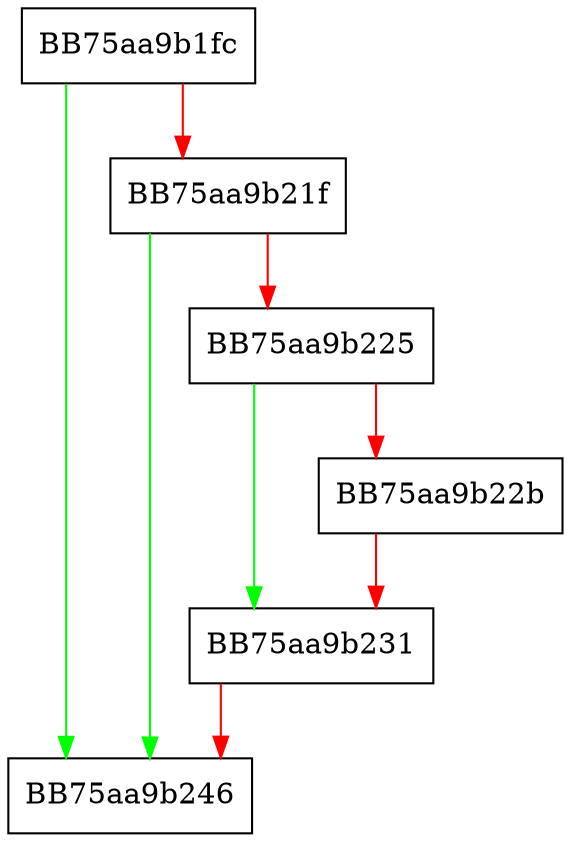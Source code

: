 digraph Hook_runpack_to_vfo {
  node [shape="box"];
  graph [splines=ortho];
  BB75aa9b1fc -> BB75aa9b246 [color="green"];
  BB75aa9b1fc -> BB75aa9b21f [color="red"];
  BB75aa9b21f -> BB75aa9b246 [color="green"];
  BB75aa9b21f -> BB75aa9b225 [color="red"];
  BB75aa9b225 -> BB75aa9b231 [color="green"];
  BB75aa9b225 -> BB75aa9b22b [color="red"];
  BB75aa9b22b -> BB75aa9b231 [color="red"];
  BB75aa9b231 -> BB75aa9b246 [color="red"];
}